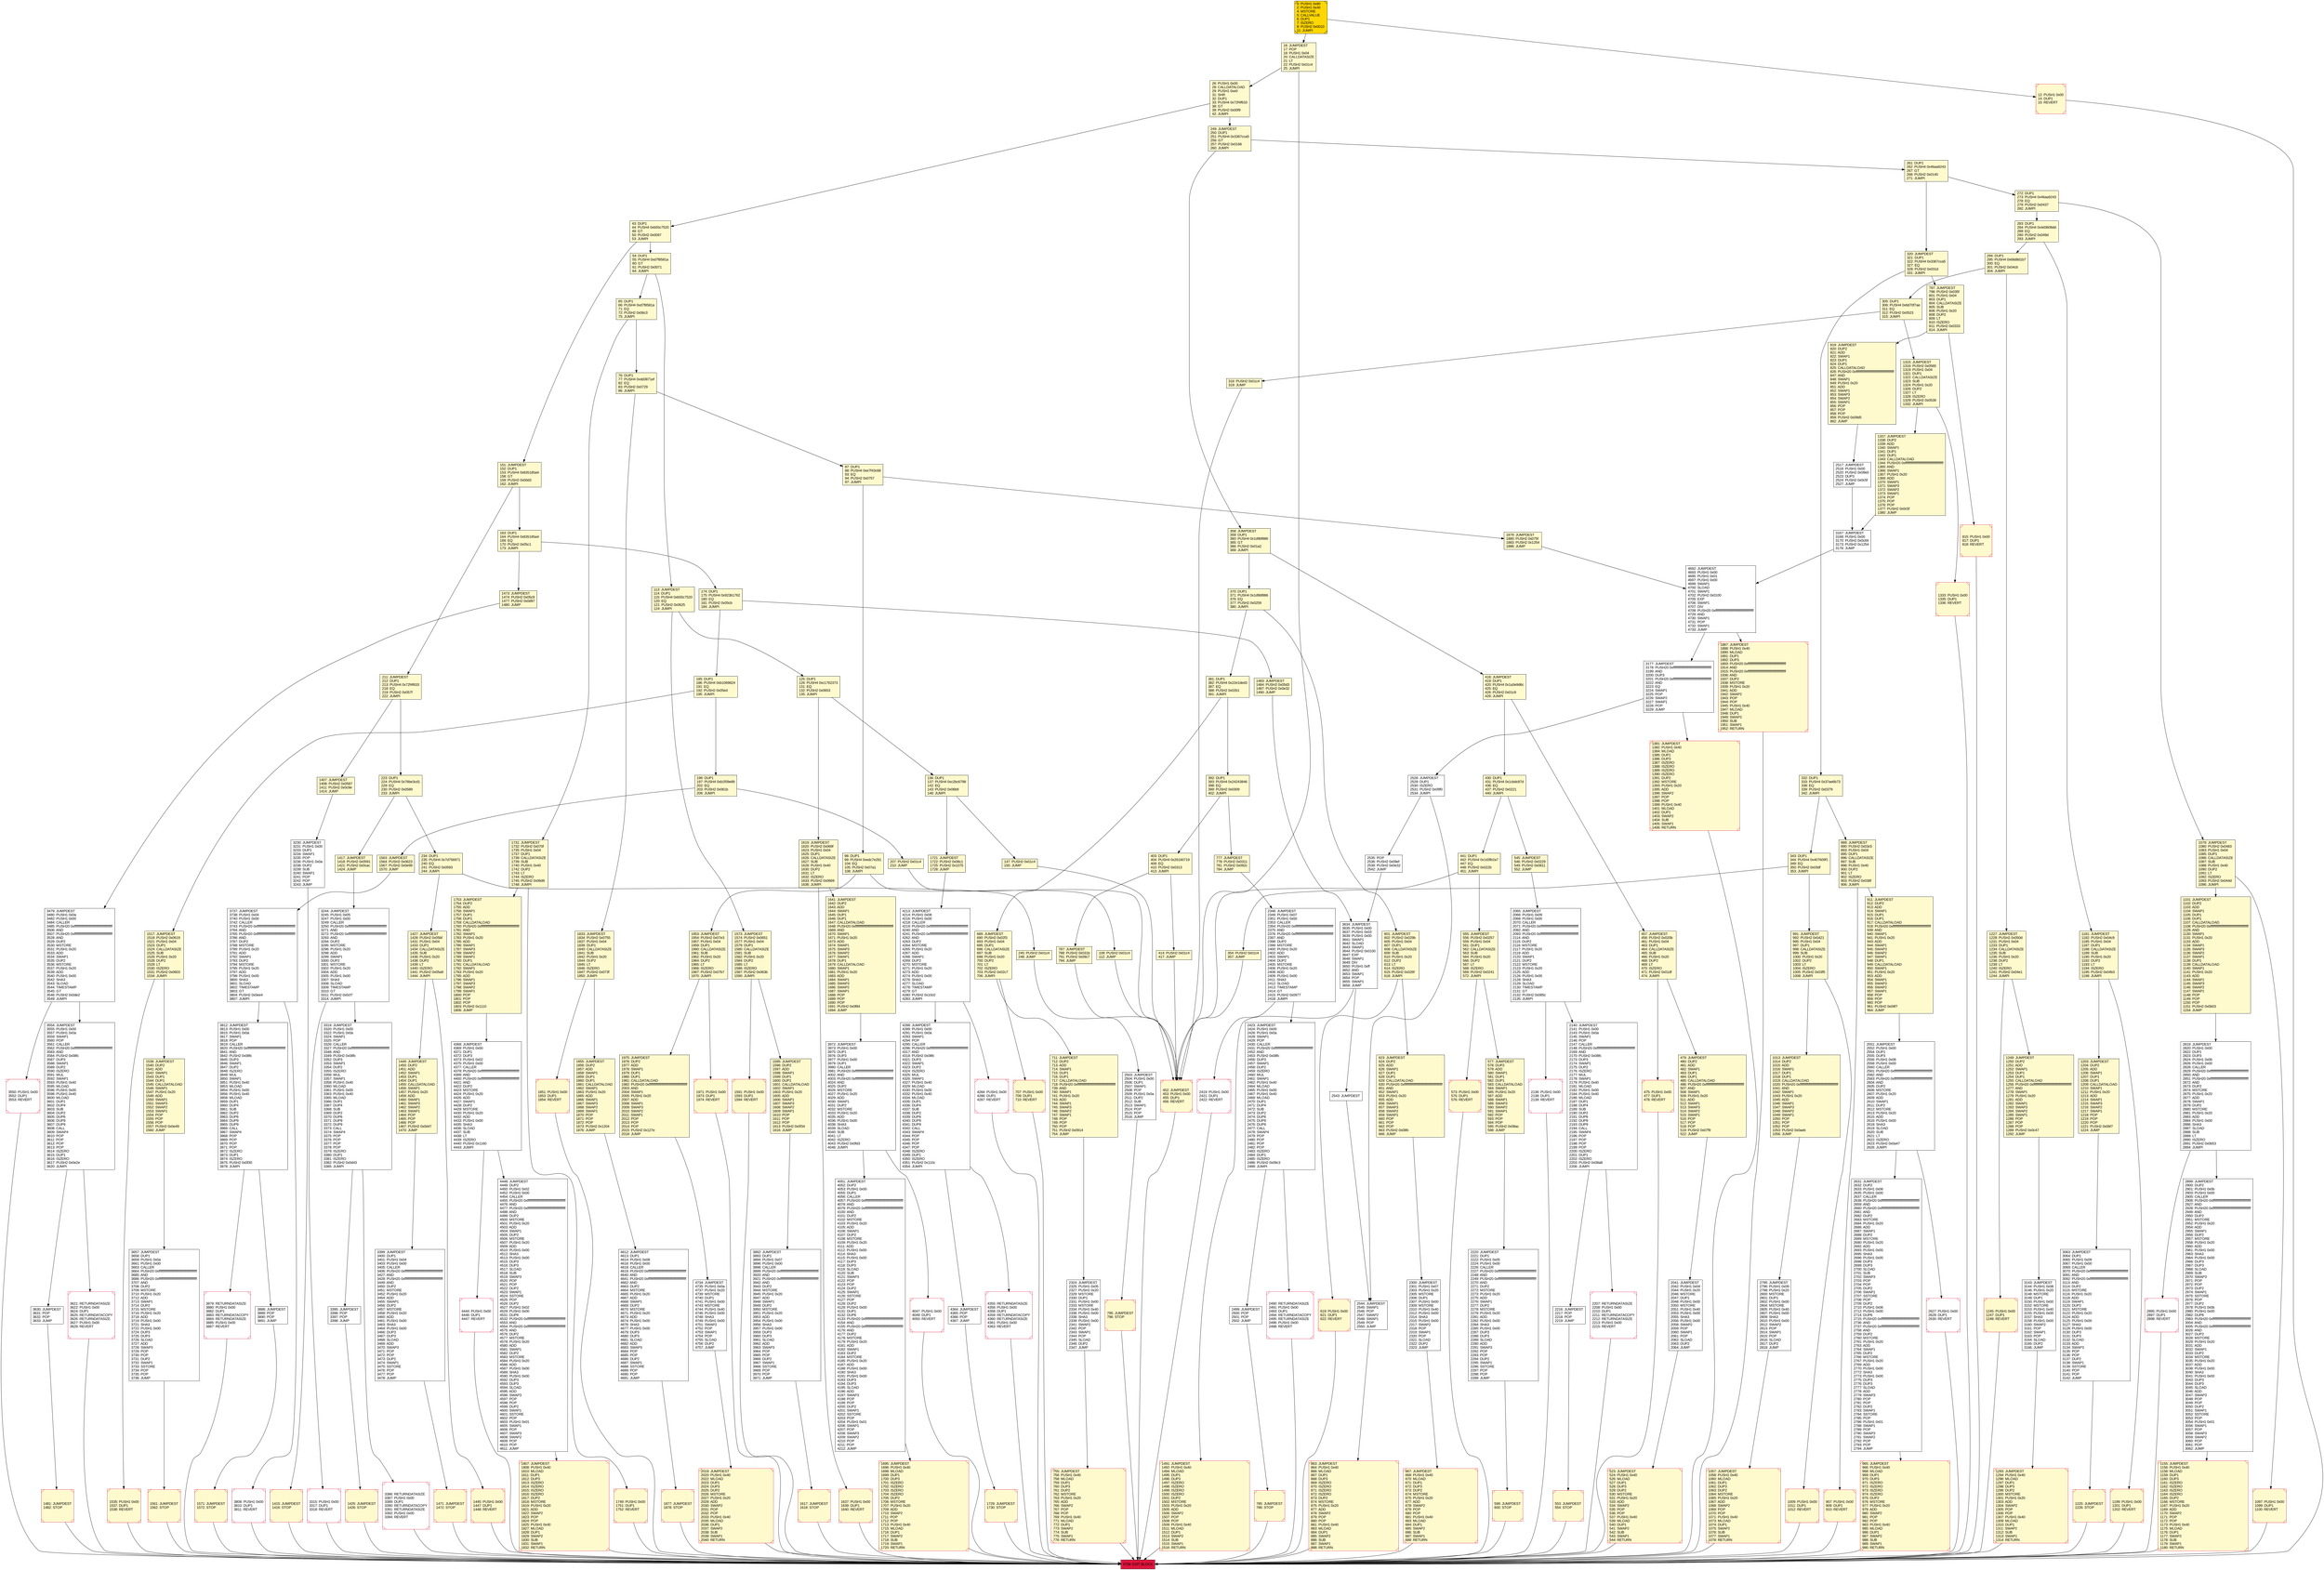 digraph G {
bgcolor=transparent rankdir=UD;
node [shape=box style=filled color=black fillcolor=white fontname=arial fontcolor=black];
1445 [label="1445: PUSH1 0x00\l1447: DUP1\l1448: REVERT\l" fillcolor=lemonchiffon shape=Msquare color=crimson ];
1425 [label="1425: JUMPDEST\l1426: STOP\l" fillcolor=lemonchiffon shape=Msquare color=crimson ];
1595 [label="1595: JUMPDEST\l1596: DUP2\l1597: ADD\l1598: SWAP1\l1599: DUP1\l1600: DUP1\l1601: CALLDATALOAD\l1602: SWAP1\l1603: PUSH1 0x20\l1605: ADD\l1606: SWAP1\l1607: SWAP3\l1608: SWAP2\l1609: SWAP1\l1610: POP\l1611: POP\l1612: POP\l1613: PUSH2 0x0f34\l1616: JUMP\l" fillcolor=lemonchiffon ];
185 [label="185: DUP1\l186: PUSH4 0xb1069824\l191: EQ\l192: PUSH2 0x05ed\l195: JUMPI\l" fillcolor=lemonchiffon ];
1887 [label="1887: JUMPDEST\l1888: PUSH1 0x40\l1890: MLOAD\l1891: DUP1\l1892: DUP3\l1893: PUSH20 0xffffffffffffffffffffffffffffffffffffffff\l1914: AND\l1915: PUSH20 0xffffffffffffffffffffffffffffffffffffffff\l1936: AND\l1937: DUP2\l1938: MSTORE\l1939: PUSH1 0x20\l1941: ADD\l1942: SWAP2\l1943: POP\l1944: POP\l1945: PUSH1 0x40\l1947: MLOAD\l1948: DUP1\l1949: SWAP2\l1950: SUB\l1951: SWAP1\l1952: RETURN\l" fillcolor=lemonchiffon shape=Msquare color=crimson ];
358 [label="358: JUMPDEST\l359: DUP1\l360: PUSH4 0x1d9bf886\l365: GT\l366: PUSH2 0x01a2\l369: JUMPI\l" fillcolor=lemonchiffon ];
98 [label="98: DUP1\l99: PUSH4 0xedc7e281\l104: EQ\l105: PUSH2 0x07a1\l108: JUMPI\l" fillcolor=lemonchiffon ];
1971 [label="1971: PUSH1 0x00\l1973: DUP1\l1974: REVERT\l" fillcolor=lemonchiffon shape=Msquare color=crimson ];
1415 [label="1415: JUMPDEST\l1416: STOP\l" fillcolor=lemonchiffon shape=Msquare color=crimson ];
3657 [label="3657: JUMPDEST\l3658: DUP1\l3659: PUSH1 0x0a\l3661: PUSH1 0x00\l3663: CALLER\l3664: PUSH20 0xffffffffffffffffffffffffffffffffffffffff\l3685: AND\l3686: PUSH20 0xffffffffffffffffffffffffffffffffffffffff\l3707: AND\l3708: DUP2\l3709: MSTORE\l3710: PUSH1 0x20\l3712: ADD\l3713: SWAP1\l3714: DUP2\l3715: MSTORE\l3716: PUSH1 0x20\l3718: ADD\l3719: PUSH1 0x00\l3721: SHA3\l3722: PUSH1 0x00\l3724: DUP3\l3725: DUP3\l3726: SLOAD\l3727: ADD\l3728: SWAP3\l3729: POP\l3730: POP\l3731: DUP2\l3732: SWAP1\l3733: SSTORE\l3734: POP\l3735: POP\l3736: JUMP\l" ];
26 [label="26: PUSH1 0x00\l28: CALLDATALOAD\l29: PUSH1 0xe0\l31: SHR\l32: DUP1\l33: PUSH4 0x72f4f633\l38: GT\l39: PUSH2 0x00f9\l42: JUMPI\l" fillcolor=lemonchiffon ];
991 [label="991: JUMPDEST\l992: PUSH2 0x0421\l995: PUSH1 0x04\l997: DUP1\l998: CALLDATASIZE\l999: SUB\l1000: PUSH1 0x20\l1002: DUP2\l1003: LT\l1004: ISZERO\l1005: PUSH2 0x03f5\l1008: JUMPI\l" fillcolor=lemonchiffon ];
207 [label="207: PUSH2 0x01c4\l210: JUMP\l" fillcolor=lemonchiffon ];
370 [label="370: DUP1\l371: PUSH4 0x1d9bf886\l376: EQ\l377: PUSH2 0x0259\l380: JUMPI\l" fillcolor=lemonchiffon ];
1953 [label="1953: JUMPDEST\l1954: PUSH2 0x07e3\l1957: PUSH1 0x04\l1959: DUP1\l1960: CALLDATASIZE\l1961: SUB\l1962: PUSH1 0x20\l1964: DUP2\l1965: LT\l1966: ISZERO\l1967: PUSH2 0x07b7\l1970: JUMPI\l" fillcolor=lemonchiffon ];
689 [label="689: JUMPDEST\l690: PUSH2 0x02f3\l693: PUSH1 0x04\l695: DUP1\l696: CALLDATASIZE\l697: SUB\l698: PUSH1 0x20\l700: DUP2\l701: LT\l702: ISZERO\l703: PUSH2 0x02c7\l706: JUMPI\l" fillcolor=lemonchiffon ];
245 [label="245: PUSH2 0x01c4\l248: JUMP\l" fillcolor=lemonchiffon ];
797 [label="797: JUMPDEST\l798: PUSH2 0x035f\l801: PUSH1 0x04\l803: DUP1\l804: CALLDATASIZE\l805: SUB\l806: PUSH1 0x20\l808: DUP2\l809: LT\l810: ISZERO\l811: PUSH2 0x0333\l814: JUMPI\l" fillcolor=lemonchiffon ];
457 [label="457: JUMPDEST\l458: PUSH2 0x020b\l461: PUSH1 0x04\l463: DUP1\l464: CALLDATASIZE\l465: SUB\l466: PUSH1 0x20\l468: DUP2\l469: LT\l470: ISZERO\l471: PUSH2 0x01df\l474: JUMPI\l" fillcolor=lemonchiffon ];
343 [label="343: DUP1\l344: PUSH4 0x407609f1\l349: EQ\l350: PUSH2 0x03df\l353: JUMPI\l" fillcolor=lemonchiffon ];
2795 [label="2795: JUMPDEST\l2796: PUSH1 0x09\l2798: PUSH1 0x20\l2800: MSTORE\l2801: DUP1\l2802: PUSH1 0x00\l2804: MSTORE\l2805: PUSH1 0x40\l2807: PUSH1 0x00\l2809: SHA3\l2810: PUSH1 0x00\l2812: SWAP2\l2813: POP\l2814: SWAP1\l2815: POP\l2816: SLOAD\l2817: DUP2\l2818: JUMP\l" ];
907 [label="907: PUSH1 0x00\l909: DUP1\l910: REVERT\l" fillcolor=lemonchiffon shape=Msquare color=crimson ];
1471 [label="1471: JUMPDEST\l1472: STOP\l" fillcolor=lemonchiffon shape=Msquare color=crimson ];
1483 [label="1483: JUMPDEST\l1484: PUSH2 0x05d3\l1487: PUSH2 0x0e32\l1490: JUMP\l" fillcolor=lemonchiffon ];
2300 [label="2300: JUMPDEST\l2301: PUSH1 0x07\l2303: PUSH1 0x20\l2305: MSTORE\l2306: DUP1\l2307: PUSH1 0x00\l2309: MSTORE\l2310: PUSH1 0x40\l2312: PUSH1 0x00\l2314: SHA3\l2315: PUSH1 0x00\l2317: SWAP2\l2318: POP\l2319: SWAP1\l2320: POP\l2321: SLOAD\l2322: DUP2\l2323: JUMP\l" ];
1807 [label="1807: JUMPDEST\l1808: PUSH1 0x40\l1810: MLOAD\l1811: DUP1\l1812: DUP3\l1813: ISZERO\l1814: ISZERO\l1815: ISZERO\l1816: ISZERO\l1817: DUP2\l1818: MSTORE\l1819: PUSH1 0x20\l1821: ADD\l1822: SWAP2\l1823: POP\l1824: POP\l1825: PUSH1 0x40\l1827: MLOAD\l1828: DUP1\l1829: SWAP2\l1830: SUB\l1831: SWAP1\l1832: RETURN\l" fillcolor=lemonchiffon shape=Msquare color=crimson ];
2140 [label="2140: JUMPDEST\l2141: PUSH1 0x00\l2143: PUSH1 0x0a\l2145: SWAP1\l2146: POP\l2147: CALLER\l2148: PUSH20 0xffffffffffffffffffffffffffffffffffffffff\l2169: AND\l2170: PUSH2 0x08fc\l2173: DUP3\l2174: SWAP1\l2175: DUP2\l2176: ISZERO\l2177: MUL\l2178: SWAP1\l2179: PUSH1 0x40\l2181: MLOAD\l2182: PUSH1 0x00\l2184: PUSH1 0x40\l2186: MLOAD\l2187: DUP1\l2188: DUP4\l2189: SUB\l2190: DUP2\l2191: DUP6\l2192: DUP9\l2193: DUP9\l2194: CALL\l2195: SWAP4\l2196: POP\l2197: POP\l2198: POP\l2199: POP\l2200: ISZERO\l2201: DUP1\l2202: ISZERO\l2203: PUSH2 0x08a8\l2206: JUMPI\l" ];
283 [label="283: DUP1\l284: PUSH4 0x4d3608dd\l289: EQ\l290: PUSH2 0x049d\l293: JUMPI\l" fillcolor=lemonchiffon ];
3621 [label="3621: RETURNDATASIZE\l3622: PUSH1 0x00\l3624: DUP1\l3625: RETURNDATACOPY\l3626: RETURNDATASIZE\l3627: PUSH1 0x00\l3629: REVERT\l" shape=Msquare color=crimson ];
261 [label="261: DUP1\l262: PUSH4 0x46aa9243\l267: GT\l268: PUSH2 0x0140\l271: JUMPI\l" fillcolor=lemonchiffon ];
4213 [label="4213: JUMPDEST\l4214: PUSH1 0x08\l4216: PUSH1 0x00\l4218: CALLER\l4219: PUSH20 0xffffffffffffffffffffffffffffffffffffffff\l4240: AND\l4241: PUSH20 0xffffffffffffffffffffffffffffffffffffffff\l4262: AND\l4263: DUP2\l4264: MSTORE\l4265: PUSH1 0x20\l4267: ADD\l4268: SWAP1\l4269: DUP2\l4270: MSTORE\l4271: PUSH1 0x20\l4273: ADD\l4274: PUSH1 0x00\l4276: SHA3\l4277: SLOAD\l4278: TIMESTAMP\l4279: GT\l4280: PUSH2 0x10c0\l4283: JUMPI\l" ];
147 [label="147: PUSH2 0x01c4\l150: JUMP\l" fillcolor=lemonchiffon ];
2551 [label="2551: JUMPDEST\l2552: PUSH1 0x00\l2554: DUP1\l2555: DUP3\l2556: PUSH1 0x06\l2558: PUSH1 0x00\l2560: CALLER\l2561: PUSH20 0xffffffffffffffffffffffffffffffffffffffff\l2582: AND\l2583: PUSH20 0xffffffffffffffffffffffffffffffffffffffff\l2604: AND\l2605: DUP2\l2606: MSTORE\l2607: PUSH1 0x20\l2609: ADD\l2610: SWAP1\l2611: DUP2\l2612: MSTORE\l2613: PUSH1 0x20\l2615: ADD\l2616: PUSH1 0x00\l2618: SHA3\l2619: SLOAD\l2620: SUB\l2621: LT\l2622: ISZERO\l2623: PUSH2 0x0a47\l2626: JUMPI\l" ];
1009 [label="1009: PUSH1 0x00\l1011: DUP1\l1012: REVERT\l" fillcolor=lemonchiffon shape=Msquare color=crimson ];
2019 [label="2019: JUMPDEST\l2020: PUSH1 0x40\l2022: MLOAD\l2023: DUP1\l2024: DUP3\l2025: DUP2\l2026: MSTORE\l2027: PUSH1 0x20\l2029: ADD\l2030: SWAP2\l2031: POP\l2032: POP\l2033: PUSH1 0x40\l2035: MLOAD\l2036: DUP1\l2037: SWAP2\l2038: SUB\l2039: SWAP1\l2040: RETURN\l" fillcolor=lemonchiffon shape=Msquare color=crimson ];
1539 [label="1539: JUMPDEST\l1540: DUP2\l1541: ADD\l1542: SWAP1\l1543: DUP1\l1544: DUP1\l1545: CALLDATALOAD\l1546: SWAP1\l1547: PUSH1 0x20\l1549: ADD\l1550: SWAP1\l1551: SWAP3\l1552: SWAP2\l1553: SWAP1\l1554: POP\l1555: POP\l1556: POP\l1557: PUSH2 0x0e49\l1560: JUMP\l" fillcolor=lemonchiffon ];
305 [label="305: DUP1\l306: PUSH4 0x6d70f7ae\l311: EQ\l312: PUSH2 0x0523\l315: JUMPI\l" fillcolor=lemonchiffon ];
1381 [label="1381: JUMPDEST\l1382: PUSH1 0x40\l1384: MLOAD\l1385: DUP1\l1386: DUP3\l1387: ISZERO\l1388: ISZERO\l1389: ISZERO\l1390: ISZERO\l1391: DUP2\l1392: MSTORE\l1393: PUSH1 0x20\l1395: ADD\l1396: SWAP2\l1397: POP\l1398: POP\l1399: PUSH1 0x40\l1401: MLOAD\l1402: DUP1\l1403: SWAP2\l1404: SUB\l1405: SWAP1\l1406: RETURN\l" fillcolor=lemonchiffon shape=Msquare color=crimson ];
2065 [label="2065: JUMPDEST\l2066: PUSH1 0x09\l2068: PUSH1 0x00\l2070: CALLER\l2071: PUSH20 0xffffffffffffffffffffffffffffffffffffffff\l2092: AND\l2093: PUSH20 0xffffffffffffffffffffffffffffffffffffffff\l2114: AND\l2115: DUP2\l2116: MSTORE\l2117: PUSH1 0x20\l2119: ADD\l2120: SWAP1\l2121: DUP2\l2122: MSTORE\l2123: PUSH1 0x20\l2125: ADD\l2126: PUSH1 0x00\l2128: SHA3\l2129: SLOAD\l2130: TIMESTAMP\l2131: GT\l2132: PUSH2 0x085c\l2135: JUMPI\l" ];
2544 [label="2544: JUMPDEST\l2545: SWAP1\l2546: POP\l2547: SWAP2\l2548: SWAP1\l2549: POP\l2550: JUMP\l" ];
320 [label="320: JUMPDEST\l321: DUP1\l322: PUSH4 0x3367cca5\l327: EQ\l328: PUSH2 0x031d\l331: JUMPI\l" fillcolor=lemonchiffon ];
1481 [label="1481: JUMPDEST\l1482: STOP\l" fillcolor=lemonchiffon shape=Msquare color=crimson ];
787 [label="787: JUMPDEST\l788: PUSH2 0x031b\l791: PUSH2 0x09c7\l794: JUMP\l" fillcolor=lemonchiffon ];
1535 [label="1535: PUSH1 0x00\l1537: DUP1\l1538: REVERT\l" fillcolor=lemonchiffon shape=Msquare color=crimson ];
863 [label="863: JUMPDEST\l864: PUSH1 0x40\l866: MLOAD\l867: DUP1\l868: DUP3\l869: ISZERO\l870: ISZERO\l871: ISZERO\l872: ISZERO\l873: DUP2\l874: MSTORE\l875: PUSH1 0x20\l877: ADD\l878: SWAP2\l879: POP\l880: POP\l881: PUSH1 0x40\l883: MLOAD\l884: DUP1\l885: SWAP2\l886: SUB\l887: SWAP1\l888: RETURN\l" fillcolor=lemonchiffon shape=Msquare color=crimson ];
16 [label="16: JUMPDEST\l17: POP\l18: PUSH1 0x04\l20: CALLDATASIZE\l21: LT\l22: PUSH2 0x01c4\l25: JUMPI\l" fillcolor=lemonchiffon ];
3630 [label="3630: JUMPDEST\l3631: POP\l3632: POP\l3633: JUMP\l" ];
1101 [label="1101: JUMPDEST\l1102: DUP2\l1103: ADD\l1104: SWAP1\l1105: DUP1\l1106: DUP1\l1107: CALLDATALOAD\l1108: PUSH20 0xffffffffffffffffffffffffffffffffffffffff\l1129: AND\l1130: SWAP1\l1131: PUSH1 0x20\l1133: ADD\l1134: SWAP1\l1135: SWAP3\l1136: SWAP2\l1137: SWAP1\l1138: DUP1\l1139: CALLDATALOAD\l1140: SWAP1\l1141: PUSH1 0x20\l1143: ADD\l1144: SWAP1\l1145: SWAP3\l1146: SWAP2\l1147: SWAP1\l1148: POP\l1149: POP\l1150: POP\l1151: PUSH2 0x0b03\l1154: JUMP\l" fillcolor=lemonchiffon ];
3063 [label="3063: JUMPDEST\l3064: DUP1\l3065: PUSH1 0x09\l3067: PUSH1 0x00\l3069: CALLER\l3070: PUSH20 0xffffffffffffffffffffffffffffffffffffffff\l3091: AND\l3092: PUSH20 0xffffffffffffffffffffffffffffffffffffffff\l3113: AND\l3114: DUP2\l3115: MSTORE\l3116: PUSH1 0x20\l3118: ADD\l3119: SWAP1\l3120: DUP2\l3121: MSTORE\l3122: PUSH1 0x20\l3124: ADD\l3125: PUSH1 0x00\l3127: SHA3\l3128: PUSH1 0x00\l3130: DUP3\l3131: DUP3\l3132: SLOAD\l3133: ADD\l3134: SWAP3\l3135: POP\l3136: POP\l3137: DUP2\l3138: SWAP1\l3139: SSTORE\l3140: POP\l3141: POP\l3142: JUMP\l" ];
163 [label="163: DUP1\l164: PUSH4 0x835185a4\l169: EQ\l170: PUSH2 0x05c1\l173: JUMPI\l" fillcolor=lemonchiffon ];
4047 [label="4047: PUSH1 0x00\l4049: DUP1\l4050: REVERT\l" shape=Msquare color=crimson ];
1731 [label="1731: JUMPDEST\l1732: PUSH2 0x070f\l1735: PUSH1 0x04\l1737: DUP1\l1738: CALLDATASIZE\l1739: SUB\l1740: PUSH1 0x40\l1742: DUP2\l1743: LT\l1744: ISZERO\l1745: PUSH2 0x06d9\l1748: JUMPI\l" fillcolor=lemonchiffon ];
3244 [label="3244: JUMPDEST\l3245: PUSH1 0x05\l3247: PUSH1 0x00\l3249: CALLER\l3250: PUSH20 0xffffffffffffffffffffffffffffffffffffffff\l3271: AND\l3272: PUSH20 0xffffffffffffffffffffffffffffffffffffffff\l3293: AND\l3294: DUP2\l3295: MSTORE\l3296: PUSH1 0x20\l3298: ADD\l3299: SWAP1\l3300: DUP2\l3301: MSTORE\l3302: PUSH1 0x20\l3304: ADD\l3305: PUSH1 0x00\l3307: SHA3\l3308: SLOAD\l3309: TIMESTAMP\l3310: GT\l3311: PUSH2 0x0cf7\l3314: JUMPI\l" ];
294 [label="294: DUP1\l295: PUSH4 0x68d8d1b7\l300: EQ\l301: PUSH2 0x04cb\l304: JUMPI\l" fillcolor=lemonchiffon ];
475 [label="475: PUSH1 0x00\l477: DUP1\l478: REVERT\l" fillcolor=lemonchiffon shape=Msquare color=crimson ];
1833 [label="1833: JUMPDEST\l1834: PUSH2 0x0755\l1837: PUSH1 0x04\l1839: DUP1\l1840: CALLDATASIZE\l1841: SUB\l1842: PUSH1 0x20\l1844: DUP2\l1845: LT\l1846: ISZERO\l1847: PUSH2 0x073f\l1850: JUMPI\l" fillcolor=lemonchiffon ];
2423 [label="2423: JUMPDEST\l2424: PUSH1 0x00\l2426: PUSH1 0x0a\l2428: SWAP1\l2429: POP\l2430: CALLER\l2431: PUSH20 0xffffffffffffffffffffffffffffffffffffffff\l2452: AND\l2453: PUSH2 0x08fc\l2456: DUP3\l2457: SWAP1\l2458: DUP2\l2459: ISZERO\l2460: MUL\l2461: SWAP1\l2462: PUSH1 0x40\l2464: MLOAD\l2465: PUSH1 0x00\l2467: PUSH1 0x40\l2469: MLOAD\l2470: DUP1\l2471: DUP4\l2472: SUB\l2473: DUP2\l2474: DUP6\l2475: DUP9\l2476: DUP9\l2477: CALL\l2478: SWAP4\l2479: POP\l2480: POP\l2481: POP\l2482: POP\l2483: ISZERO\l2484: DUP1\l2485: ISZERO\l2486: PUSH2 0x09c3\l2489: JUMPI\l" ];
3550 [label="3550: PUSH1 0x00\l3552: DUP1\l3553: REVERT\l" shape=Msquare color=crimson ];
3319 [label="3319: JUMPDEST\l3320: PUSH1 0x00\l3322: PUSH1 0x0a\l3324: SWAP1\l3325: POP\l3326: CALLER\l3327: PUSH20 0xffffffffffffffffffffffffffffffffffffffff\l3348: AND\l3349: PUSH2 0x08fc\l3352: DUP3\l3353: SWAP1\l3354: DUP2\l3355: ISZERO\l3356: MUL\l3357: SWAP1\l3358: PUSH1 0x40\l3360: MLOAD\l3361: PUSH1 0x00\l3363: PUSH1 0x40\l3365: MLOAD\l3366: DUP1\l3367: DUP4\l3368: SUB\l3369: DUP2\l3370: DUP6\l3371: DUP9\l3372: DUP9\l3373: CALL\l3374: SWAP4\l3375: POP\l3376: POP\l3377: POP\l3378: POP\l3379: ISZERO\l3380: DUP1\l3381: ISZERO\l3382: PUSH2 0x0d43\l3385: JUMPI\l" ];
2207 [label="2207: RETURNDATASIZE\l2208: PUSH1 0x00\l2210: DUP1\l2211: RETURNDATACOPY\l2212: RETURNDATASIZE\l2213: PUSH1 0x00\l2215: REVERT\l" shape=Msquare color=crimson ];
785 [label="785: JUMPDEST\l786: STOP\l" fillcolor=lemonchiffon shape=Msquare color=crimson ];
479 [label="479: JUMPDEST\l480: DUP2\l481: ADD\l482: SWAP1\l483: DUP1\l484: DUP1\l485: CALLDATALOAD\l486: PUSH20 0xffffffffffffffffffffffffffffffffffffffff\l507: AND\l508: SWAP1\l509: PUSH1 0x20\l511: ADD\l512: SWAP1\l513: SWAP3\l514: SWAP2\l515: SWAP1\l516: POP\l517: POP\l518: POP\l519: PUSH2 0x07f9\l522: JUMP\l" fillcolor=lemonchiffon ];
3143 [label="3143: JUMPDEST\l3144: PUSH1 0x08\l3146: PUSH1 0x20\l3148: MSTORE\l3149: DUP1\l3150: PUSH1 0x00\l3152: MSTORE\l3153: PUSH1 0x40\l3155: PUSH1 0x00\l3157: SHA3\l3158: PUSH1 0x00\l3160: SWAP2\l3161: POP\l3162: SWAP1\l3163: POP\l3164: SLOAD\l3165: DUP2\l3166: JUMP\l" ];
815 [label="815: PUSH1 0x00\l817: DUP1\l818: REVERT\l" fillcolor=lemonchiffon shape=Msquare color=crimson ];
136 [label="136: DUP1\l137: PUSH4 0xc2bc6798\l142: EQ\l143: PUSH2 0x06b9\l146: JUMPI\l" fillcolor=lemonchiffon ];
795 [label="795: JUMPDEST\l796: STOP\l" fillcolor=lemonchiffon shape=Msquare color=crimson ];
1333 [label="1333: PUSH1 0x00\l1335: DUP1\l1336: REVERT\l" fillcolor=lemonchiffon shape=Msquare color=crimson ];
4758 [label="4758: EXIT BLOCK\l" fillcolor=crimson ];
889 [label="889: JUMPDEST\l890: PUSH2 0x03c5\l893: PUSH1 0x04\l895: DUP1\l896: CALLDATASIZE\l897: SUB\l898: PUSH1 0x40\l900: DUP2\l901: LT\l902: ISZERO\l903: PUSH2 0x038f\l906: JUMPI\l" fillcolor=lemonchiffon ];
1851 [label="1851: PUSH1 0x00\l1853: DUP1\l1854: REVERT\l" fillcolor=lemonchiffon shape=Msquare color=crimson ];
2348 [label="2348: JUMPDEST\l2349: PUSH1 0x07\l2351: PUSH1 0x00\l2353: CALLER\l2354: PUSH20 0xffffffffffffffffffffffffffffffffffffffff\l2375: AND\l2376: PUSH20 0xffffffffffffffffffffffffffffffffffffffff\l2397: AND\l2398: DUP2\l2399: MSTORE\l2400: PUSH1 0x20\l2402: ADD\l2403: SWAP1\l2404: DUP2\l2405: MSTORE\l2406: PUSH1 0x20\l2408: ADD\l2409: PUSH1 0x00\l2411: SHA3\l2412: SLOAD\l2413: TIMESTAMP\l2414: GT\l2415: PUSH2 0x0977\l2418: JUMPI\l" ];
1473 [label="1473: JUMPDEST\l1474: PUSH2 0x05c9\l1477: PUSH2 0x0d97\l1480: JUMP\l" fillcolor=lemonchiffon ];
3972 [label="3972: JUMPDEST\l3973: PUSH1 0x00\l3975: DUP1\l3976: DUP3\l3977: PUSH1 0x00\l3979: DUP1\l3980: CALLER\l3981: PUSH20 0xffffffffffffffffffffffffffffffffffffffff\l4002: AND\l4003: PUSH20 0xffffffffffffffffffffffffffffffffffffffff\l4024: AND\l4025: DUP2\l4026: MSTORE\l4027: PUSH1 0x20\l4029: ADD\l4030: SWAP1\l4031: DUP2\l4032: MSTORE\l4033: PUSH1 0x20\l4035: ADD\l4036: PUSH1 0x00\l4038: SHA3\l4039: SLOAD\l4040: SUB\l4041: LT\l4042: ISZERO\l4043: PUSH2 0x0fd3\l4046: JUMPI\l" ];
1721 [label="1721: JUMPDEST\l1722: PUSH2 0x06c1\l1725: PUSH2 0x1075\l1728: JUMP\l" fillcolor=lemonchiffon ];
223 [label="223: DUP1\l224: PUSH4 0x76be3cd1\l229: EQ\l230: PUSH2 0x0589\l233: JUMPI\l" fillcolor=lemonchiffon ];
3230 [label="3230: JUMPDEST\l3231: PUSH1 0x00\l3233: DUP1\l3234: SWAP1\l3235: POP\l3236: PUSH1 0x0a\l3238: DUP2\l3239: SUB\l3240: SWAP1\l3241: POP\l3242: POP\l3243: JUMP\l" ];
4612 [label="4612: JUMPDEST\l4613: DUP1\l4614: PUSH1 0x08\l4616: PUSH1 0x00\l4618: CALLER\l4619: PUSH20 0xffffffffffffffffffffffffffffffffffffffff\l4640: AND\l4641: PUSH20 0xffffffffffffffffffffffffffffffffffffffff\l4662: AND\l4663: DUP2\l4664: MSTORE\l4665: PUSH1 0x20\l4667: ADD\l4668: SWAP1\l4669: DUP2\l4670: MSTORE\l4671: PUSH1 0x20\l4673: ADD\l4674: PUSH1 0x00\l4676: SHA3\l4677: PUSH1 0x00\l4679: DUP3\l4680: DUP3\l4681: SLOAD\l4682: ADD\l4683: SWAP3\l4684: POP\l4685: POP\l4686: DUP2\l4687: SWAP1\l4688: SSTORE\l4689: POP\l4690: POP\l4691: JUMP\l" ];
1855 [label="1855: JUMPDEST\l1856: DUP2\l1857: ADD\l1858: SWAP1\l1859: DUP1\l1860: DUP1\l1861: CALLDATALOAD\l1862: SWAP1\l1863: PUSH1 0x20\l1865: ADD\l1866: SWAP1\l1867: SWAP3\l1868: SWAP2\l1869: SWAP1\l1870: POP\l1871: POP\l1872: POP\l1873: PUSH2 0x1204\l1876: JUMP\l" fillcolor=lemonchiffon ];
109 [label="109: PUSH2 0x01c4\l112: JUMP\l" fillcolor=lemonchiffon ];
601 [label="601: JUMPDEST\l602: PUSH2 0x029b\l605: PUSH1 0x04\l607: DUP1\l608: CALLDATASIZE\l609: SUB\l610: PUSH1 0x20\l612: DUP2\l613: LT\l614: ISZERO\l615: PUSH2 0x026f\l618: JUMPI\l" fillcolor=lemonchiffon ];
3177 [label="3177: JUMPDEST\l3178: PUSH20 0xffffffffffffffffffffffffffffffffffffffff\l3199: AND\l3200: DUP3\l3201: PUSH20 0xffffffffffffffffffffffffffffffffffffffff\l3222: AND\l3223: EQ\l3224: SWAP1\l3225: POP\l3226: SWAP2\l3227: SWAP1\l3228: POP\l3229: JUMP\l" ];
1293 [label="1293: JUMPDEST\l1294: PUSH1 0x40\l1296: MLOAD\l1297: DUP1\l1298: DUP3\l1299: DUP2\l1300: MSTORE\l1301: PUSH1 0x20\l1303: ADD\l1304: SWAP2\l1305: POP\l1306: POP\l1307: PUSH1 0x40\l1309: MLOAD\l1310: DUP1\l1311: SWAP2\l1312: SUB\l1313: SWAP1\l1314: RETURN\l" fillcolor=lemonchiffon shape=Msquare color=crimson ];
623 [label="623: JUMPDEST\l624: DUP2\l625: ADD\l626: SWAP1\l627: DUP1\l628: DUP1\l629: CALLDATALOAD\l630: PUSH20 0xffffffffffffffffffffffffffffffffffffffff\l651: AND\l652: SWAP1\l653: PUSH1 0x20\l655: ADD\l656: SWAP1\l657: SWAP3\l658: SWAP2\l659: SWAP1\l660: POP\l661: POP\l662: POP\l663: PUSH2 0x08fc\l666: JUMP\l" fillcolor=lemonchiffon ];
4368 [label="4368: JUMPDEST\l4369: PUSH1 0x00\l4371: DUP1\l4372: DUP3\l4373: PUSH1 0x02\l4375: PUSH1 0x00\l4377: CALLER\l4378: PUSH20 0xffffffffffffffffffffffffffffffffffffffff\l4399: AND\l4400: PUSH20 0xffffffffffffffffffffffffffffffffffffffff\l4421: AND\l4422: DUP2\l4423: MSTORE\l4424: PUSH1 0x20\l4426: ADD\l4427: SWAP1\l4428: DUP2\l4429: MSTORE\l4430: PUSH1 0x20\l4432: ADD\l4433: PUSH1 0x00\l4435: SHA3\l4436: SLOAD\l4437: SUB\l4438: LT\l4439: ISZERO\l4440: PUSH2 0x1160\l4443: JUMPI\l" ];
2631 [label="2631: JUMPDEST\l2632: DUP2\l2633: PUSH1 0x06\l2635: PUSH1 0x00\l2637: CALLER\l2638: PUSH20 0xffffffffffffffffffffffffffffffffffffffff\l2659: AND\l2660: PUSH20 0xffffffffffffffffffffffffffffffffffffffff\l2681: AND\l2682: DUP2\l2683: MSTORE\l2684: PUSH1 0x20\l2686: ADD\l2687: SWAP1\l2688: DUP2\l2689: MSTORE\l2690: PUSH1 0x20\l2692: ADD\l2693: PUSH1 0x00\l2695: SHA3\l2696: PUSH1 0x00\l2698: DUP3\l2699: DUP3\l2700: SLOAD\l2701: SUB\l2702: SWAP3\l2703: POP\l2704: POP\l2705: DUP2\l2706: SWAP1\l2707: SSTORE\l2708: POP\l2709: DUP2\l2710: PUSH1 0x06\l2712: PUSH1 0x00\l2714: DUP6\l2715: PUSH20 0xffffffffffffffffffffffffffffffffffffffff\l2736: AND\l2737: PUSH20 0xffffffffffffffffffffffffffffffffffffffff\l2758: AND\l2759: DUP2\l2760: MSTORE\l2761: PUSH1 0x20\l2763: ADD\l2764: SWAP1\l2765: DUP2\l2766: MSTORE\l2767: PUSH1 0x20\l2769: ADD\l2770: PUSH1 0x00\l2772: SHA3\l2773: PUSH1 0x00\l2775: DUP3\l2776: DUP3\l2777: SLOAD\l2778: ADD\l2779: SWAP3\l2780: POP\l2781: POP\l2782: DUP2\l2783: SWAP1\l2784: SSTORE\l2785: POP\l2786: PUSH1 0x01\l2788: SWAP1\l2789: POP\l2790: SWAP3\l2791: SWAP2\l2792: POP\l2793: POP\l2794: JUMP\l" ];
1877 [label="1877: JUMPDEST\l1878: STOP\l" fillcolor=lemonchiffon shape=Msquare color=crimson ];
332 [label="332: DUP1\l333: PUSH4 0x37ae6b73\l338: EQ\l339: PUSH2 0x0379\l342: JUMPI\l" fillcolor=lemonchiffon ];
2419 [label="2419: PUSH1 0x00\l2421: DUP1\l2422: REVERT\l" shape=Msquare color=crimson ];
1619 [label="1619: JUMPDEST\l1620: PUSH2 0x069f\l1623: PUSH1 0x04\l1625: DUP1\l1626: CALLDATASIZE\l1627: SUB\l1628: PUSH1 0x40\l1630: DUP2\l1631: LT\l1632: ISZERO\l1633: PUSH2 0x0669\l1636: JUMPI\l" fillcolor=lemonchiffon ];
1427 [label="1427: JUMPDEST\l1428: PUSH2 0x05bf\l1431: PUSH1 0x04\l1433: DUP1\l1434: CALLDATASIZE\l1435: SUB\l1436: PUSH1 0x20\l1438: DUP2\l1439: LT\l1440: ISZERO\l1441: PUSH2 0x05a9\l1444: JUMPI\l" fillcolor=lemonchiffon ];
1407 [label="1407: JUMPDEST\l1408: PUSH2 0x0587\l1411: PUSH2 0x0c9e\l1414: JUMP\l" fillcolor=lemonchiffon ];
381 [label="381: DUP1\l382: PUSH4 0x22e1ded3\l387: EQ\l388: PUSH2 0x02b1\l391: JUMPI\l" fillcolor=lemonchiffon ];
3892 [label="3892: JUMPDEST\l3893: DUP1\l3894: PUSH1 0x07\l3896: PUSH1 0x00\l3898: CALLER\l3899: PUSH20 0xffffffffffffffffffffffffffffffffffffffff\l3920: AND\l3921: PUSH20 0xffffffffffffffffffffffffffffffffffffffff\l3942: AND\l3943: DUP2\l3944: MSTORE\l3945: PUSH1 0x20\l3947: ADD\l3948: SWAP1\l3949: DUP2\l3950: MSTORE\l3951: PUSH1 0x20\l3953: ADD\l3954: PUSH1 0x00\l3956: SHA3\l3957: PUSH1 0x00\l3959: DUP3\l3960: DUP3\l3961: SLOAD\l3962: ADD\l3963: SWAP3\l3964: POP\l3965: POP\l3966: DUP2\l3967: SWAP1\l3968: SSTORE\l3969: POP\l3970: POP\l3971: JUMP\l" ];
2216 [label="2216: JUMPDEST\l2217: POP\l2218: POP\l2219: JUMP\l" ];
234 [label="234: DUP1\l235: PUSH4 0x7d756971\l240: EQ\l241: PUSH2 0x0593\l244: JUMPI\l" fillcolor=lemonchiffon ];
1449 [label="1449: JUMPDEST\l1450: DUP2\l1451: ADD\l1452: SWAP1\l1453: DUP1\l1454: DUP1\l1455: CALLDATALOAD\l1456: SWAP1\l1457: PUSH1 0x20\l1459: ADD\l1460: SWAP1\l1461: SWAP3\l1462: SWAP2\l1463: SWAP1\l1464: POP\l1465: POP\l1466: POP\l1467: PUSH2 0x0d47\l1470: JUMP\l" fillcolor=lemonchiffon ];
54 [label="54: DUP1\l55: PUSH4 0xd7f8581a\l60: GT\l61: PUSH2 0x0071\l64: JUMPI\l" fillcolor=lemonchiffon ];
1013 [label="1013: JUMPDEST\l1014: DUP2\l1015: ADD\l1016: SWAP1\l1017: DUP1\l1018: DUP1\l1019: CALLDATALOAD\l1020: PUSH20 0xffffffffffffffffffffffffffffffffffffffff\l1041: AND\l1042: SWAP1\l1043: PUSH1 0x20\l1045: ADD\l1046: SWAP1\l1047: SWAP3\l1048: SWAP2\l1049: SWAP1\l1050: POP\l1051: POP\l1052: POP\l1053: PUSH2 0x0aeb\l1056: JUMP\l" fillcolor=lemonchiffon ];
2895 [label="2895: PUSH1 0x00\l2897: DUP1\l2898: REVERT\l" shape=Msquare color=crimson ];
1491 [label="1491: JUMPDEST\l1492: PUSH1 0x40\l1494: MLOAD\l1495: DUP1\l1496: DUP3\l1497: ISZERO\l1498: ISZERO\l1499: ISZERO\l1500: ISZERO\l1501: DUP2\l1502: MSTORE\l1503: PUSH1 0x20\l1505: ADD\l1506: SWAP2\l1507: POP\l1508: POP\l1509: PUSH1 0x40\l1511: MLOAD\l1512: DUP1\l1513: SWAP2\l1514: SUB\l1515: SWAP1\l1516: RETURN\l" fillcolor=lemonchiffon shape=Msquare color=crimson ];
392 [label="392: DUP1\l393: PUSH4 0x24243846\l398: EQ\l399: PUSH2 0x0309\l402: JUMPI\l" fillcolor=lemonchiffon ];
4051 [label="4051: JUMPDEST\l4052: DUP2\l4053: PUSH1 0x00\l4055: DUP1\l4056: CALLER\l4057: PUSH20 0xffffffffffffffffffffffffffffffffffffffff\l4078: AND\l4079: PUSH20 0xffffffffffffffffffffffffffffffffffffffff\l4100: AND\l4101: DUP2\l4102: MSTORE\l4103: PUSH1 0x20\l4105: ADD\l4106: SWAP1\l4107: DUP2\l4108: MSTORE\l4109: PUSH1 0x20\l4111: ADD\l4112: PUSH1 0x00\l4114: SHA3\l4115: PUSH1 0x00\l4117: DUP3\l4118: DUP3\l4119: SLOAD\l4120: SUB\l4121: SWAP3\l4122: POP\l4123: POP\l4124: DUP2\l4125: SWAP1\l4126: SSTORE\l4127: POP\l4128: DUP2\l4129: PUSH1 0x00\l4131: DUP1\l4132: DUP6\l4133: PUSH20 0xffffffffffffffffffffffffffffffffffffffff\l4154: AND\l4155: PUSH20 0xffffffffffffffffffffffffffffffffffffffff\l4176: AND\l4177: DUP2\l4178: MSTORE\l4179: PUSH1 0x20\l4181: ADD\l4182: SWAP1\l4183: DUP2\l4184: MSTORE\l4185: PUSH1 0x20\l4187: ADD\l4188: PUSH1 0x00\l4190: SHA3\l4191: PUSH1 0x00\l4193: DUP3\l4194: DUP3\l4195: SLOAD\l4196: ADD\l4197: SWAP3\l4198: POP\l4199: POP\l4200: DUP2\l4201: SWAP1\l4202: SSTORE\l4203: POP\l4204: PUSH1 0x01\l4206: SWAP1\l4207: POP\l4208: SWAP3\l4209: SWAP2\l4210: POP\l4211: POP\l4212: JUMP\l" ];
1517 [label="1517: JUMPDEST\l1518: PUSH2 0x0619\l1521: PUSH1 0x04\l1523: DUP1\l1524: CALLDATASIZE\l1525: SUB\l1526: PUSH1 0x20\l1528: DUP2\l1529: LT\l1530: ISZERO\l1531: PUSH2 0x0603\l1534: JUMPI\l" fillcolor=lemonchiffon ];
965 [label="965: JUMPDEST\l966: PUSH1 0x40\l968: MLOAD\l969: DUP1\l970: DUP3\l971: ISZERO\l972: ISZERO\l973: ISZERO\l974: ISZERO\l975: DUP2\l976: MSTORE\l977: PUSH1 0x20\l979: ADD\l980: SWAP2\l981: POP\l982: POP\l983: PUSH1 0x40\l985: MLOAD\l986: DUP1\l987: SWAP2\l988: SUB\l989: SWAP1\l990: RETURN\l" fillcolor=lemonchiffon shape=Msquare color=crimson ];
3737 [label="3737: JUMPDEST\l3738: PUSH1 0x04\l3740: PUSH1 0x00\l3742: CALLER\l3743: PUSH20 0xffffffffffffffffffffffffffffffffffffffff\l3764: AND\l3765: PUSH20 0xffffffffffffffffffffffffffffffffffffffff\l3786: AND\l3787: DUP2\l3788: MSTORE\l3789: PUSH1 0x20\l3791: ADD\l3792: SWAP1\l3793: DUP2\l3794: MSTORE\l3795: PUSH1 0x20\l3797: ADD\l3798: PUSH1 0x00\l3800: SHA3\l3801: SLOAD\l3802: TIMESTAMP\l3803: GT\l3804: PUSH2 0x0ee4\l3807: JUMPI\l" ];
1641 [label="1641: JUMPDEST\l1642: DUP2\l1643: ADD\l1644: SWAP1\l1645: DUP1\l1646: DUP1\l1647: CALLDATALOAD\l1648: PUSH20 0xffffffffffffffffffffffffffffffffffffffff\l1669: AND\l1670: SWAP1\l1671: PUSH1 0x20\l1673: ADD\l1674: SWAP1\l1675: SWAP3\l1676: SWAP2\l1677: SWAP1\l1678: DUP1\l1679: CALLDATALOAD\l1680: SWAP1\l1681: PUSH1 0x20\l1683: ADD\l1684: SWAP1\l1685: SWAP3\l1686: SWAP2\l1687: SWAP1\l1688: POP\l1689: POP\l1690: POP\l1691: PUSH2 0x0f84\l1694: JUMP\l" fillcolor=lemonchiffon ];
4444 [label="4444: PUSH1 0x00\l4446: DUP1\l4447: REVERT\l" shape=Msquare color=crimson ];
430 [label="430: DUP1\l431: PUSH4 0x1cbdc87d\l436: EQ\l437: PUSH2 0x0221\l440: JUMPI\l" fillcolor=lemonchiffon ];
3554 [label="3554: JUMPDEST\l3555: PUSH1 0x00\l3557: PUSH1 0x0a\l3559: SWAP1\l3560: POP\l3561: CALLER\l3562: PUSH20 0xffffffffffffffffffffffffffffffffffffffff\l3583: AND\l3584: PUSH2 0x08fc\l3587: DUP3\l3588: SWAP1\l3589: DUP2\l3590: ISZERO\l3591: MUL\l3592: SWAP1\l3593: PUSH1 0x40\l3595: MLOAD\l3596: PUSH1 0x00\l3598: PUSH1 0x40\l3600: MLOAD\l3601: DUP1\l3602: DUP4\l3603: SUB\l3604: DUP2\l3605: DUP6\l3606: DUP9\l3607: DUP9\l3608: CALL\l3609: SWAP4\l3610: POP\l3611: POP\l3612: POP\l3613: POP\l3614: ISZERO\l3615: DUP1\l3616: ISZERO\l3617: PUSH2 0x0e2e\l3620: JUMPI\l" ];
1203 [label="1203: JUMPDEST\l1204: DUP2\l1205: ADD\l1206: SWAP1\l1207: DUP1\l1208: DUP1\l1209: CALLDATALOAD\l1210: SWAP1\l1211: PUSH1 0x20\l1213: ADD\l1214: SWAP1\l1215: SWAP3\l1216: SWAP2\l1217: SWAP1\l1218: POP\l1219: POP\l1220: POP\l1221: PUSH2 0x0bf7\l1224: JUMP\l" fillcolor=lemonchiffon ];
113 [label="113: JUMPDEST\l114: DUP1\l115: PUSH4 0xb55c7520\l120: EQ\l121: PUSH2 0x0625\l124: JUMPI\l" fillcolor=lemonchiffon ];
125 [label="125: DUP1\l126: PUSH4 0xc1762373\l131: EQ\l132: PUSH2 0x0653\l135: JUMPI\l" fillcolor=lemonchiffon ];
911 [label="911: JUMPDEST\l912: DUP2\l913: ADD\l914: SWAP1\l915: DUP1\l916: DUP1\l917: CALLDATALOAD\l918: PUSH20 0xffffffffffffffffffffffffffffffffffffffff\l939: AND\l940: SWAP1\l941: PUSH1 0x20\l943: ADD\l944: SWAP1\l945: SWAP3\l946: SWAP2\l947: SWAP1\l948: DUP1\l949: CALLDATALOAD\l950: SWAP1\l951: PUSH1 0x20\l953: ADD\l954: SWAP1\l955: SWAP3\l956: SWAP2\l957: SWAP1\l958: POP\l959: POP\l960: POP\l961: PUSH2 0x09f7\l964: JUMP\l" fillcolor=lemonchiffon ];
3395 [label="3395: JUMPDEST\l3396: POP\l3397: POP\l3398: JUMP\l" ];
711 [label="711: JUMPDEST\l712: DUP2\l713: ADD\l714: SWAP1\l715: DUP1\l716: DUP1\l717: CALLDATALOAD\l718: PUSH20 0xffffffffffffffffffffffffffffffffffffffff\l739: AND\l740: SWAP1\l741: PUSH1 0x20\l743: ADD\l744: SWAP1\l745: SWAP3\l746: SWAP2\l747: SWAP1\l748: POP\l749: POP\l750: POP\l751: PUSH2 0x0914\l754: JUMP\l" fillcolor=lemonchiffon ];
1199 [label="1199: PUSH1 0x00\l1201: DUP1\l1202: REVERT\l" fillcolor=lemonchiffon shape=Msquare color=crimson ];
441 [label="441: DUP1\l442: PUSH4 0x1d3fb2a7\l447: EQ\l448: PUSH2 0x022b\l451: JUMPI\l" fillcolor=lemonchiffon ];
4355 [label="4355: RETURNDATASIZE\l4356: PUSH1 0x00\l4358: DUP1\l4359: RETURNDATACOPY\l4360: RETURNDATASIZE\l4361: PUSH1 0x00\l4363: REVERT\l" shape=Msquare color=crimson ];
0 [label="0: PUSH1 0x80\l2: PUSH1 0x40\l4: MSTORE\l5: CALLVALUE\l6: DUP1\l7: ISZERO\l8: PUSH2 0x0010\l11: JUMPI\l" fillcolor=lemonchiffon shape=Msquare fillcolor=gold ];
577 [label="577: JUMPDEST\l578: DUP2\l579: ADD\l580: SWAP1\l581: DUP1\l582: DUP1\l583: CALLDATALOAD\l584: SWAP1\l585: PUSH1 0x20\l587: ADD\l588: SWAP1\l589: SWAP3\l590: SWAP2\l591: SWAP1\l592: POP\l593: POP\l594: POP\l595: PUSH2 0x08ac\l598: JUMP\l" fillcolor=lemonchiffon ];
4284 [label="4284: PUSH1 0x00\l4286: DUP1\l4287: REVERT\l" shape=Msquare color=crimson ];
151 [label="151: JUMPDEST\l152: DUP1\l153: PUSH4 0x835185a4\l158: GT\l159: PUSH2 0x00d3\l162: JUMPI\l" fillcolor=lemonchiffon ];
3386 [label="3386: RETURNDATASIZE\l3387: PUSH1 0x00\l3389: DUP1\l3390: RETURNDATACOPY\l3391: RETURNDATASIZE\l3392: PUSH1 0x00\l3394: REVERT\l" shape=Msquare color=crimson ];
2543 [label="2543: JUMPDEST\l" ];
2041 [label="2041: JUMPDEST\l2042: PUSH1 0x04\l2044: PUSH1 0x20\l2046: MSTORE\l2047: DUP1\l2048: PUSH1 0x00\l2050: MSTORE\l2051: PUSH1 0x40\l2053: PUSH1 0x00\l2055: SHA3\l2056: PUSH1 0x00\l2058: SWAP2\l2059: POP\l2060: SWAP1\l2061: POP\l2062: SLOAD\l2063: DUP2\l2064: JUMP\l" ];
403 [label="403: DUP1\l404: PUSH4 0x26160719\l409: EQ\l410: PUSH2 0x0313\l413: JUMPI\l" fillcolor=lemonchiffon ];
667 [label="667: JUMPDEST\l668: PUSH1 0x40\l670: MLOAD\l671: DUP1\l672: DUP3\l673: DUP2\l674: MSTORE\l675: PUSH1 0x20\l677: ADD\l678: SWAP2\l679: POP\l680: POP\l681: PUSH1 0x40\l683: MLOAD\l684: DUP1\l685: SWAP2\l686: SUB\l687: SWAP1\l688: RETURN\l" fillcolor=lemonchiffon shape=Msquare color=crimson ];
3812 [label="3812: JUMPDEST\l3813: PUSH1 0x00\l3815: PUSH1 0x0a\l3817: SWAP1\l3818: POP\l3819: CALLER\l3820: PUSH20 0xffffffffffffffffffffffffffffffffffffffff\l3841: AND\l3842: PUSH2 0x08fc\l3845: DUP3\l3846: SWAP1\l3847: DUP2\l3848: ISZERO\l3849: MUL\l3850: SWAP1\l3851: PUSH1 0x40\l3853: MLOAD\l3854: PUSH1 0x00\l3856: PUSH1 0x40\l3858: MLOAD\l3859: DUP1\l3860: DUP4\l3861: SUB\l3862: DUP2\l3863: DUP6\l3864: DUP9\l3865: DUP9\l3866: CALL\l3867: SWAP4\l3868: POP\l3869: POP\l3870: POP\l3871: POP\l3872: ISZERO\l3873: DUP1\l3874: ISZERO\l3875: PUSH2 0x0f30\l3878: JUMPI\l" ];
4734 [label="4734: JUMPDEST\l4735: PUSH1 0x0a\l4737: PUSH1 0x20\l4739: MSTORE\l4740: DUP1\l4741: PUSH1 0x00\l4743: MSTORE\l4744: PUSH1 0x40\l4746: PUSH1 0x00\l4748: SHA3\l4749: PUSH1 0x00\l4751: SWAP2\l4752: POP\l4753: SWAP1\l4754: POP\l4755: SLOAD\l4756: DUP2\l4757: JUMP\l" ];
2528 [label="2528: JUMPDEST\l2529: DUP1\l2530: ISZERO\l2531: PUSH2 0x09f0\l2534: JUMPI\l" ];
4288 [label="4288: JUMPDEST\l4289: PUSH1 0x00\l4291: PUSH1 0x0a\l4293: SWAP1\l4294: POP\l4295: CALLER\l4296: PUSH20 0xffffffffffffffffffffffffffffffffffffffff\l4317: AND\l4318: PUSH2 0x08fc\l4321: DUP3\l4322: SWAP1\l4323: DUP2\l4324: ISZERO\l4325: MUL\l4326: SWAP1\l4327: PUSH1 0x40\l4329: MLOAD\l4330: PUSH1 0x00\l4332: PUSH1 0x40\l4334: MLOAD\l4335: DUP1\l4336: DUP4\l4337: SUB\l4338: DUP2\l4339: DUP6\l4340: DUP9\l4341: DUP9\l4342: CALL\l4343: SWAP4\l4344: POP\l4345: POP\l4346: POP\l4347: POP\l4348: ISZERO\l4349: DUP1\l4350: ISZERO\l4351: PUSH2 0x110c\l4354: JUMPI\l" ];
3634 [label="3634: JUMPDEST\l3635: PUSH1 0x00\l3637: PUSH1 0x03\l3639: PUSH1 0x00\l3641: SWAP1\l3642: SLOAD\l3643: SWAP1\l3644: PUSH2 0x0100\l3647: EXP\l3648: SWAP1\l3649: DIV\l3650: PUSH1 0xff\l3652: AND\l3653: SWAP1\l3654: POP\l3655: SWAP1\l3656: JUMP\l" ];
545 [label="545: JUMPDEST\l546: PUSH2 0x0229\l549: PUSH2 0x0811\l552: JUMP\l" fillcolor=lemonchiffon ];
2517 [label="2517: JUMPDEST\l2518: PUSH1 0x00\l2520: PUSH2 0x09e0\l2523: DUP3\l2524: PUSH2 0x0c5f\l2527: JUMP\l" ];
3879 [label="3879: RETURNDATASIZE\l3880: PUSH1 0x00\l3882: DUP1\l3883: RETURNDATACOPY\l3884: RETURNDATASIZE\l3885: PUSH1 0x00\l3887: REVERT\l" shape=Msquare color=crimson ];
3167 [label="3167: JUMPDEST\l3168: PUSH1 0x00\l3170: PUSH2 0x0c69\l3173: PUSH2 0x1254\l3176: JUMP\l" ];
755 [label="755: JUMPDEST\l756: PUSH1 0x40\l758: MLOAD\l759: DUP1\l760: DUP3\l761: DUP2\l762: MSTORE\l763: PUSH1 0x20\l765: ADD\l766: SWAP2\l767: POP\l768: POP\l769: PUSH1 0x40\l771: MLOAD\l772: DUP1\l773: SWAP2\l774: SUB\l775: SWAP1\l776: RETURN\l" fillcolor=lemonchiffon shape=Msquare color=crimson ];
777 [label="777: JUMPDEST\l778: PUSH2 0x0311\l781: PUSH2 0x092c\l784: JUMP\l" fillcolor=lemonchiffon ];
3808 [label="3808: PUSH1 0x00\l3810: DUP1\l3811: REVERT\l" shape=Msquare color=crimson ];
4364 [label="4364: JUMPDEST\l4365: POP\l4366: POP\l4367: JUMP\l" ];
414 [label="414: PUSH2 0x01c4\l417: JUMP\l" fillcolor=lemonchiffon ];
211 [label="211: JUMPDEST\l212: DUP1\l213: PUSH4 0x72f4f633\l218: EQ\l219: PUSH2 0x057f\l222: JUMPI\l" fillcolor=lemonchiffon ];
87 [label="87: DUP1\l88: PUSH4 0xe7f43c68\l93: EQ\l94: PUSH2 0x0757\l97: JUMPI\l" fillcolor=lemonchiffon ];
3315 [label="3315: PUSH1 0x00\l3317: DUP1\l3318: REVERT\l" shape=Msquare color=crimson ];
1729 [label="1729: JUMPDEST\l1730: STOP\l" fillcolor=lemonchiffon shape=Msquare color=crimson ];
1079 [label="1079: JUMPDEST\l1080: PUSH2 0x0483\l1083: PUSH1 0x04\l1085: DUP1\l1086: CALLDATASIZE\l1087: SUB\l1088: PUSH1 0x40\l1090: DUP2\l1091: LT\l1092: ISZERO\l1093: PUSH2 0x044d\l1096: JUMPI\l" fillcolor=lemonchiffon ];
2535 [label="2535: POP\l2536: PUSH2 0x09ef\l2539: PUSH2 0x0e32\l2542: JUMP\l" ];
1417 [label="1417: JUMPDEST\l1418: PUSH2 0x0591\l1421: PUSH2 0x0cac\l1424: JUMP\l" fillcolor=lemonchiffon ];
1225 [label="1225: JUMPDEST\l1226: STOP\l" fillcolor=lemonchiffon shape=Msquare color=crimson ];
3479 [label="3479: JUMPDEST\l3480: PUSH1 0x0a\l3482: PUSH1 0x00\l3484: CALLER\l3485: PUSH20 0xffffffffffffffffffffffffffffffffffffffff\l3506: AND\l3507: PUSH20 0xffffffffffffffffffffffffffffffffffffffff\l3528: AND\l3529: DUP2\l3530: MSTORE\l3531: PUSH1 0x20\l3533: ADD\l3534: SWAP1\l3535: DUP2\l3536: MSTORE\l3537: PUSH1 0x20\l3539: ADD\l3540: PUSH1 0x00\l3542: SHA3\l3543: SLOAD\l3544: TIMESTAMP\l3545: GT\l3546: PUSH2 0x0de2\l3549: JUMPI\l" ];
707 [label="707: PUSH1 0x00\l709: DUP1\l710: REVERT\l" fillcolor=lemonchiffon shape=Msquare color=crimson ];
2819 [label="2819: JUMPDEST\l2820: PUSH1 0x00\l2822: DUP1\l2823: DUP3\l2824: PUSH1 0x0b\l2826: PUSH1 0x00\l2828: CALLER\l2829: PUSH20 0xffffffffffffffffffffffffffffffffffffffff\l2850: AND\l2851: PUSH20 0xffffffffffffffffffffffffffffffffffffffff\l2872: AND\l2873: DUP2\l2874: MSTORE\l2875: PUSH1 0x20\l2877: ADD\l2878: SWAP1\l2879: DUP2\l2880: MSTORE\l2881: PUSH1 0x20\l2883: ADD\l2884: PUSH1 0x00\l2886: SHA3\l2887: SLOAD\l2888: SUB\l2889: LT\l2890: ISZERO\l2891: PUSH2 0x0b53\l2894: JUMPI\l" ];
1315 [label="1315: JUMPDEST\l1316: PUSH2 0x0565\l1319: PUSH1 0x04\l1321: DUP1\l1322: CALLDATASIZE\l1323: SUB\l1324: PUSH1 0x20\l1326: DUP2\l1327: LT\l1328: ISZERO\l1329: PUSH2 0x0539\l1332: JUMPI\l" fillcolor=lemonchiffon ];
1573 [label="1573: JUMPDEST\l1574: PUSH2 0x0651\l1577: PUSH1 0x04\l1579: DUP1\l1580: CALLDATASIZE\l1581: SUB\l1582: PUSH1 0x20\l1584: DUP2\l1585: LT\l1586: ISZERO\l1587: PUSH2 0x063b\l1590: JUMPI\l" fillcolor=lemonchiffon ];
1249 [label="1249: JUMPDEST\l1250: DUP2\l1251: ADD\l1252: SWAP1\l1253: DUP1\l1254: DUP1\l1255: CALLDATALOAD\l1256: PUSH20 0xffffffffffffffffffffffffffffffffffffffff\l1277: AND\l1278: SWAP1\l1279: PUSH1 0x20\l1281: ADD\l1282: SWAP1\l1283: SWAP3\l1284: SWAP2\l1285: SWAP1\l1286: POP\l1287: POP\l1288: POP\l1289: PUSH2 0x0c47\l1292: JUMP\l" fillcolor=lemonchiffon ];
174 [label="174: DUP1\l175: PUSH4 0x923b1762\l180: EQ\l181: PUSH2 0x05cb\l184: JUMPI\l" fillcolor=lemonchiffon ];
418 [label="418: JUMPDEST\l419: DUP1\l420: PUSH4 0x1a3e9d6c\l425: EQ\l426: PUSH2 0x01c9\l429: JUMPI\l" fillcolor=lemonchiffon ];
1749 [label="1749: PUSH1 0x00\l1751: DUP1\l1752: REVERT\l" fillcolor=lemonchiffon shape=Msquare color=crimson ];
3888 [label="3888: JUMPDEST\l3889: POP\l3890: POP\l3891: JUMP\l" ];
1245 [label="1245: PUSH1 0x00\l1247: DUP1\l1248: REVERT\l" fillcolor=lemonchiffon shape=Msquare color=crimson ];
3399 [label="3399: JUMPDEST\l3400: DUP1\l3401: PUSH1 0x04\l3403: PUSH1 0x00\l3405: CALLER\l3406: PUSH20 0xffffffffffffffffffffffffffffffffffffffff\l3427: AND\l3428: PUSH20 0xffffffffffffffffffffffffffffffffffffffff\l3449: AND\l3450: DUP2\l3451: MSTORE\l3452: PUSH1 0x20\l3454: ADD\l3455: SWAP1\l3456: DUP2\l3457: MSTORE\l3458: PUSH1 0x20\l3460: ADD\l3461: PUSH1 0x00\l3463: SHA3\l3464: PUSH1 0x00\l3466: DUP3\l3467: DUP3\l3468: SLOAD\l3469: ADD\l3470: SWAP3\l3471: POP\l3472: POP\l3473: DUP2\l3474: SWAP1\l3475: SSTORE\l3476: POP\l3477: POP\l3478: JUMP\l" ];
1975 [label="1975: JUMPDEST\l1976: DUP2\l1977: ADD\l1978: SWAP1\l1979: DUP1\l1980: DUP1\l1981: CALLDATALOAD\l1982: PUSH20 0xffffffffffffffffffffffffffffffffffffffff\l2003: AND\l2004: SWAP1\l2005: PUSH1 0x20\l2007: ADD\l2008: SWAP1\l2009: SWAP3\l2010: SWAP2\l2011: SWAP1\l2012: POP\l2013: POP\l2014: POP\l2015: PUSH2 0x127e\l2018: JUMP\l" fillcolor=lemonchiffon ];
2499 [label="2499: JUMPDEST\l2500: POP\l2501: POP\l2502: JUMP\l" ];
76 [label="76: DUP1\l77: PUSH4 0xdd3871ef\l82: EQ\l83: PUSH2 0x0729\l86: JUMPI\l" fillcolor=lemonchiffon ];
1561 [label="1561: JUMPDEST\l1562: STOP\l" fillcolor=lemonchiffon shape=Msquare color=crimson ];
1057 [label="1057: JUMPDEST\l1058: PUSH1 0x40\l1060: MLOAD\l1061: DUP1\l1062: DUP3\l1063: DUP2\l1064: MSTORE\l1065: PUSH1 0x20\l1067: ADD\l1068: SWAP2\l1069: POP\l1070: POP\l1071: PUSH1 0x40\l1073: MLOAD\l1074: DUP1\l1075: SWAP2\l1076: SUB\l1077: SWAP1\l1078: RETURN\l" fillcolor=lemonchiffon shape=Msquare color=crimson ];
4692 [label="4692: JUMPDEST\l4693: PUSH1 0x00\l4695: PUSH1 0x01\l4697: PUSH1 0x00\l4699: SWAP1\l4700: SLOAD\l4701: SWAP1\l4702: PUSH2 0x0100\l4705: EXP\l4706: SWAP1\l4707: DIV\l4708: PUSH20 0xffffffffffffffffffffffffffffffffffffffff\l4729: AND\l4730: SWAP1\l4731: POP\l4732: SWAP1\l4733: JUMP\l" ];
1591 [label="1591: PUSH1 0x00\l1593: DUP1\l1594: REVERT\l" fillcolor=lemonchiffon shape=Msquare color=crimson ];
573 [label="573: PUSH1 0x00\l575: DUP1\l576: REVERT\l" fillcolor=lemonchiffon shape=Msquare color=crimson ];
2490 [label="2490: RETURNDATASIZE\l2491: PUSH1 0x00\l2493: DUP1\l2494: RETURNDATACOPY\l2495: RETURNDATASIZE\l2496: PUSH1 0x00\l2498: REVERT\l" shape=Msquare color=crimson ];
1563 [label="1563: JUMPDEST\l1564: PUSH2 0x0623\l1567: PUSH2 0x0e99\l1570: JUMP\l" fillcolor=lemonchiffon ];
1695 [label="1695: JUMPDEST\l1696: PUSH1 0x40\l1698: MLOAD\l1699: DUP1\l1700: DUP3\l1701: ISZERO\l1702: ISZERO\l1703: ISZERO\l1704: ISZERO\l1705: DUP2\l1706: MSTORE\l1707: PUSH1 0x20\l1709: ADD\l1710: SWAP2\l1711: POP\l1712: POP\l1713: PUSH1 0x40\l1715: MLOAD\l1716: DUP1\l1717: SWAP2\l1718: SUB\l1719: SWAP1\l1720: RETURN\l" fillcolor=lemonchiffon shape=Msquare color=crimson ];
43 [label="43: DUP1\l44: PUSH4 0xb55c7520\l49: GT\l50: PUSH2 0x0097\l53: JUMPI\l" fillcolor=lemonchiffon ];
1879 [label="1879: JUMPDEST\l1880: PUSH2 0x075f\l1883: PUSH2 0x1254\l1886: JUMP\l" fillcolor=lemonchiffon ];
12 [label="12: PUSH1 0x00\l14: DUP1\l15: REVERT\l" fillcolor=lemonchiffon shape=Msquare color=crimson ];
354 [label="354: PUSH2 0x01c4\l357: JUMP\l" fillcolor=lemonchiffon ];
2220 [label="2220: JUMPDEST\l2221: DUP1\l2222: PUSH1 0x05\l2224: PUSH1 0x00\l2226: CALLER\l2227: PUSH20 0xffffffffffffffffffffffffffffffffffffffff\l2248: AND\l2249: PUSH20 0xffffffffffffffffffffffffffffffffffffffff\l2270: AND\l2271: DUP2\l2272: MSTORE\l2273: PUSH1 0x20\l2275: ADD\l2276: SWAP1\l2277: DUP2\l2278: MSTORE\l2279: PUSH1 0x20\l2281: ADD\l2282: PUSH1 0x00\l2284: SHA3\l2285: PUSH1 0x00\l2287: DUP3\l2288: DUP3\l2289: SLOAD\l2290: ADD\l2291: SWAP3\l2292: POP\l2293: POP\l2294: DUP2\l2295: SWAP1\l2296: SSTORE\l2297: POP\l2298: POP\l2299: JUMP\l" ];
1571 [label="1571: JUMPDEST\l1572: STOP\l" fillcolor=lemonchiffon shape=Msquare color=crimson ];
523 [label="523: JUMPDEST\l524: PUSH1 0x40\l526: MLOAD\l527: DUP1\l528: DUP3\l529: DUP2\l530: MSTORE\l531: PUSH1 0x20\l533: ADD\l534: SWAP2\l535: POP\l536: POP\l537: PUSH1 0x40\l539: MLOAD\l540: DUP1\l541: SWAP2\l542: SUB\l543: SWAP1\l544: RETURN\l" fillcolor=lemonchiffon shape=Msquare color=crimson ];
2899 [label="2899: JUMPDEST\l2900: DUP2\l2901: PUSH1 0x0b\l2903: PUSH1 0x00\l2905: CALLER\l2906: PUSH20 0xffffffffffffffffffffffffffffffffffffffff\l2927: AND\l2928: PUSH20 0xffffffffffffffffffffffffffffffffffffffff\l2949: AND\l2950: DUP2\l2951: MSTORE\l2952: PUSH1 0x20\l2954: ADD\l2955: SWAP1\l2956: DUP2\l2957: MSTORE\l2958: PUSH1 0x20\l2960: ADD\l2961: PUSH1 0x00\l2963: SHA3\l2964: PUSH1 0x00\l2966: DUP3\l2967: DUP3\l2968: SLOAD\l2969: SUB\l2970: SWAP3\l2971: POP\l2972: POP\l2973: DUP2\l2974: SWAP1\l2975: SSTORE\l2976: POP\l2977: DUP2\l2978: PUSH1 0x0b\l2980: PUSH1 0x00\l2982: DUP6\l2983: PUSH20 0xffffffffffffffffffffffffffffffffffffffff\l3004: AND\l3005: PUSH20 0xffffffffffffffffffffffffffffffffffffffff\l3026: AND\l3027: DUP2\l3028: MSTORE\l3029: PUSH1 0x20\l3031: ADD\l3032: SWAP1\l3033: DUP2\l3034: MSTORE\l3035: PUSH1 0x20\l3037: ADD\l3038: PUSH1 0x00\l3040: SHA3\l3041: PUSH1 0x00\l3043: DUP3\l3044: DUP3\l3045: SLOAD\l3046: ADD\l3047: SWAP3\l3048: POP\l3049: POP\l3050: DUP2\l3051: SWAP1\l3052: SSTORE\l3053: POP\l3054: PUSH1 0x01\l3056: SWAP1\l3057: POP\l3058: SWAP3\l3059: SWAP2\l3060: POP\l3061: POP\l3062: JUMP\l" ];
553 [label="553: JUMPDEST\l554: STOP\l" fillcolor=lemonchiffon shape=Msquare color=crimson ];
1155 [label="1155: JUMPDEST\l1156: PUSH1 0x40\l1158: MLOAD\l1159: DUP1\l1160: DUP3\l1161: ISZERO\l1162: ISZERO\l1163: ISZERO\l1164: ISZERO\l1165: DUP2\l1166: MSTORE\l1167: PUSH1 0x20\l1169: ADD\l1170: SWAP2\l1171: POP\l1172: POP\l1173: PUSH1 0x40\l1175: MLOAD\l1176: DUP1\l1177: SWAP2\l1178: SUB\l1179: SWAP1\l1180: RETURN\l" fillcolor=lemonchiffon shape=Msquare color=crimson ];
452 [label="452: JUMPDEST\l453: PUSH1 0x00\l455: DUP1\l456: REVERT\l" fillcolor=lemonchiffon shape=Msquare color=crimson ];
1181 [label="1181: JUMPDEST\l1182: PUSH2 0x04c9\l1185: PUSH1 0x04\l1187: DUP1\l1188: CALLDATASIZE\l1189: SUB\l1190: PUSH1 0x20\l1192: DUP2\l1193: LT\l1194: ISZERO\l1195: PUSH2 0x04b3\l1198: JUMPI\l" fillcolor=lemonchiffon ];
555 [label="555: JUMPDEST\l556: PUSH2 0x0257\l559: PUSH1 0x04\l561: DUP1\l562: CALLDATASIZE\l563: SUB\l564: PUSH1 0x20\l566: DUP2\l567: LT\l568: ISZERO\l569: PUSH2 0x0241\l572: JUMPI\l" fillcolor=lemonchiffon ];
599 [label="599: JUMPDEST\l600: STOP\l" fillcolor=lemonchiffon shape=Msquare color=crimson ];
1637 [label="1637: PUSH1 0x00\l1639: DUP1\l1640: REVERT\l" fillcolor=lemonchiffon shape=Msquare color=crimson ];
1617 [label="1617: JUMPDEST\l1618: STOP\l" fillcolor=lemonchiffon shape=Msquare color=crimson ];
196 [label="196: DUP1\l197: PUSH4 0xb1f09e89\l202: EQ\l203: PUSH2 0x061b\l206: JUMPI\l" fillcolor=lemonchiffon ];
619 [label="619: PUSH1 0x00\l621: DUP1\l622: REVERT\l" fillcolor=lemonchiffon shape=Msquare color=crimson ];
2324 [label="2324: JUMPDEST\l2325: PUSH1 0x05\l2327: PUSH1 0x20\l2329: MSTORE\l2330: DUP1\l2331: PUSH1 0x00\l2333: MSTORE\l2334: PUSH1 0x40\l2336: PUSH1 0x00\l2338: SHA3\l2339: PUSH1 0x00\l2341: SWAP2\l2342: POP\l2343: SWAP1\l2344: POP\l2345: SLOAD\l2346: DUP2\l2347: JUMP\l" ];
819 [label="819: JUMPDEST\l820: DUP2\l821: ADD\l822: SWAP1\l823: DUP1\l824: DUP1\l825: CALLDATALOAD\l826: PUSH20 0xffffffffffffffffffffffffffffffffffffffff\l847: AND\l848: SWAP1\l849: PUSH1 0x20\l851: ADD\l852: SWAP1\l853: SWAP3\l854: SWAP2\l855: SWAP1\l856: POP\l857: POP\l858: POP\l859: PUSH2 0x09d5\l862: JUMP\l" fillcolor=lemonchiffon ];
1227 [label="1227: JUMPDEST\l1228: PUSH2 0x050d\l1231: PUSH1 0x04\l1233: DUP1\l1234: CALLDATASIZE\l1235: SUB\l1236: PUSH1 0x20\l1238: DUP2\l1239: LT\l1240: ISZERO\l1241: PUSH2 0x04e1\l1244: JUMPI\l" fillcolor=lemonchiffon ];
1337 [label="1337: JUMPDEST\l1338: DUP2\l1339: ADD\l1340: SWAP1\l1341: DUP1\l1342: DUP1\l1343: CALLDATALOAD\l1344: PUSH20 0xffffffffffffffffffffffffffffffffffffffff\l1365: AND\l1366: SWAP1\l1367: PUSH1 0x20\l1369: ADD\l1370: SWAP1\l1371: SWAP3\l1372: SWAP2\l1373: SWAP1\l1374: POP\l1375: POP\l1376: POP\l1377: PUSH2 0x0c5f\l1380: JUMP\l" fillcolor=lemonchiffon ];
2627 [label="2627: PUSH1 0x00\l2629: DUP1\l2630: REVERT\l" shape=Msquare color=crimson ];
272 [label="272: DUP1\l273: PUSH4 0x46aa9243\l278: EQ\l279: PUSH2 0x0437\l282: JUMPI\l" fillcolor=lemonchiffon ];
249 [label="249: JUMPDEST\l250: DUP1\l251: PUSH4 0x3367cca5\l256: GT\l257: PUSH2 0x0166\l260: JUMPI\l" fillcolor=lemonchiffon ];
4448 [label="4448: JUMPDEST\l4449: DUP2\l4450: PUSH1 0x02\l4452: PUSH1 0x00\l4454: CALLER\l4455: PUSH20 0xffffffffffffffffffffffffffffffffffffffff\l4476: AND\l4477: PUSH20 0xffffffffffffffffffffffffffffffffffffffff\l4498: AND\l4499: DUP2\l4500: MSTORE\l4501: PUSH1 0x20\l4503: ADD\l4504: SWAP1\l4505: DUP2\l4506: MSTORE\l4507: PUSH1 0x20\l4509: ADD\l4510: PUSH1 0x00\l4512: SHA3\l4513: PUSH1 0x00\l4515: DUP3\l4516: DUP3\l4517: SLOAD\l4518: SUB\l4519: SWAP3\l4520: POP\l4521: POP\l4522: DUP2\l4523: SWAP1\l4524: SSTORE\l4525: POP\l4526: DUP2\l4527: PUSH1 0x02\l4529: PUSH1 0x00\l4531: DUP6\l4532: PUSH20 0xffffffffffffffffffffffffffffffffffffffff\l4553: AND\l4554: PUSH20 0xffffffffffffffffffffffffffffffffffffffff\l4575: AND\l4576: DUP2\l4577: MSTORE\l4578: PUSH1 0x20\l4580: ADD\l4581: SWAP1\l4582: DUP2\l4583: MSTORE\l4584: PUSH1 0x20\l4586: ADD\l4587: PUSH1 0x00\l4589: SHA3\l4590: PUSH1 0x00\l4592: DUP3\l4593: DUP3\l4594: SLOAD\l4595: ADD\l4596: SWAP3\l4597: POP\l4598: POP\l4599: DUP2\l4600: SWAP1\l4601: SSTORE\l4602: POP\l4603: PUSH1 0x01\l4605: SWAP1\l4606: POP\l4607: SWAP3\l4608: SWAP2\l4609: POP\l4610: POP\l4611: JUMP\l" ];
1097 [label="1097: PUSH1 0x00\l1099: DUP1\l1100: REVERT\l" fillcolor=lemonchiffon shape=Msquare color=crimson ];
316 [label="316: PUSH2 0x01c4\l319: JUMP\l" fillcolor=lemonchiffon ];
65 [label="65: DUP1\l66: PUSH4 0xd7f8581a\l71: EQ\l72: PUSH2 0x06c3\l75: JUMPI\l" fillcolor=lemonchiffon ];
2503 [label="2503: JUMPDEST\l2504: PUSH1 0x00\l2506: DUP1\l2507: SWAP1\l2508: POP\l2509: PUSH1 0x0a\l2511: DUP2\l2512: SUB\l2513: SWAP1\l2514: POP\l2515: POP\l2516: JUMP\l" ];
1753 [label="1753: JUMPDEST\l1754: DUP2\l1755: ADD\l1756: SWAP1\l1757: DUP1\l1758: DUP1\l1759: CALLDATALOAD\l1760: PUSH20 0xffffffffffffffffffffffffffffffffffffffff\l1781: AND\l1782: SWAP1\l1783: PUSH1 0x20\l1785: ADD\l1786: SWAP1\l1787: SWAP3\l1788: SWAP2\l1789: SWAP1\l1790: DUP1\l1791: CALLDATALOAD\l1792: SWAP1\l1793: PUSH1 0x20\l1795: ADD\l1796: SWAP1\l1797: SWAP3\l1798: SWAP2\l1799: SWAP1\l1800: POP\l1801: POP\l1802: POP\l1803: PUSH2 0x1110\l1806: JUMP\l" fillcolor=lemonchiffon ];
2136 [label="2136: PUSH1 0x00\l2138: DUP1\l2139: REVERT\l" shape=Msquare color=crimson ];
2517 -> 3167;
1333 -> 4758;
601 -> 623;
2899 -> 1155;
98 -> 1953;
1851 -> 4758;
1953 -> 1971;
113 -> 125;
1855 -> 4612;
3634 -> 2543;
2207 -> 4758;
4364 -> 1729;
785 -> 4758;
430 -> 441;
3812 -> 3879;
381 -> 392;
358 -> 370;
815 -> 4758;
795 -> 4758;
261 -> 320;
136 -> 1721;
1293 -> 4758;
316 -> 452;
4288 -> 4355;
294 -> 305;
1619 -> 1641;
1427 -> 1449;
343 -> 991;
3143 -> 1293;
430 -> 545;
2544 -> 863;
3630 -> 1481;
234 -> 1427;
1879 -> 4692;
4368 -> 4444;
2419 -> 4758;
2631 -> 965;
991 -> 1009;
1539 -> 3657;
283 -> 294;
2348 -> 2419;
223 -> 234;
3972 -> 4051;
3812 -> 3888;
1641 -> 3972;
1877 -> 4758;
457 -> 475;
332 -> 889;
555 -> 573;
3479 -> 3554;
113 -> 1573;
65 -> 76;
2535 -> 3634;
196 -> 1563;
4444 -> 4758;
151 -> 211;
2065 -> 2140;
403 -> 414;
965 -> 4758;
1407 -> 3230;
16 -> 26;
354 -> 452;
418 -> 430;
2528 -> 2535;
4288 -> 4364;
2220 -> 599;
4612 -> 1877;
2895 -> 4758;
1491 -> 4758;
320 -> 797;
1315 -> 1337;
1971 -> 4758;
1415 -> 4758;
414 -> 452;
43 -> 151;
623 -> 2300;
320 -> 332;
1445 -> 4758;
1425 -> 4758;
2324 -> 755;
1887 -> 4758;
2041 -> 523;
370 -> 601;
1227 -> 1245;
1807 -> 4758;
3230 -> 1415;
1517 -> 1535;
98 -> 109;
457 -> 479;
3621 -> 4758;
3167 -> 4692;
1975 -> 4734;
797 -> 815;
1517 -> 1539;
577 -> 2220;
1079 -> 1097;
2140 -> 2207;
0 -> 12;
1227 -> 1249;
272 -> 1079;
889 -> 907;
907 -> 4758;
1471 -> 4758;
1181 -> 1203;
1833 -> 1855;
3972 -> 4047;
1009 -> 4758;
2019 -> 4758;
76 -> 87;
234 -> 245;
1535 -> 4758;
1013 -> 2795;
136 -> 147;
1481 -> 4758;
1181 -> 1199;
3888 -> 1571;
1381 -> 4758;
2140 -> 2216;
441 -> 452;
441 -> 555;
2819 -> 2899;
555 -> 577;
711 -> 2324;
1337 -> 3167;
1427 -> 1445;
2348 -> 2423;
1833 -> 1851;
3177 -> 1381;
87 -> 1879;
819 -> 2517;
1595 -> 3892;
332 -> 343;
1721 -> 4213;
3550 -> 4758;
475 -> 4758;
1573 -> 1591;
2551 -> 2631;
185 -> 1517;
163 -> 1473;
863 -> 4758;
3244 -> 3319;
370 -> 381;
4047 -> 4758;
991 -> 1013;
381 -> 689;
1591 -> 4758;
1057 -> 4758;
1101 -> 2819;
54 -> 65;
1731 -> 1749;
573 -> 4758;
2499 -> 785;
3395 -> 1425;
689 -> 711;
1619 -> 1637;
163 -> 174;
2300 -> 667;
1561 -> 4758;
1483 -> 3634;
3479 -> 3550;
1571 -> 4758;
3892 -> 1617;
3244 -> 3315;
1155 -> 4758;
1417 -> 3244;
4692 -> 3177;
553 -> 4758;
523 -> 4758;
1695 -> 4758;
2490 -> 4758;
3063 -> 1225;
12 -> 4758;
305 -> 1315;
1079 -> 1101;
3554 -> 3621;
43 -> 54;
911 -> 2551;
151 -> 163;
1753 -> 4368;
1637 -> 4758;
1617 -> 4758;
599 -> 4758;
3399 -> 1471;
418 -> 457;
452 -> 4758;
1563 -> 3737;
4368 -> 4448;
4051 -> 1695;
87 -> 98;
174 -> 1483;
619 -> 4758;
2216 -> 553;
4213 -> 4284;
1573 -> 1595;
2503 -> 795;
1203 -> 3063;
3554 -> 3630;
545 -> 2065;
2136 -> 4758;
601 -> 619;
4213 -> 4288;
2528 -> 2544;
2627 -> 4758;
174 -> 185;
403 -> 787;
2543 -> 2544;
358 -> 418;
109 -> 452;
0 -> 16;
4734 -> 2019;
689 -> 707;
1097 -> 4758;
147 -> 452;
125 -> 136;
3319 -> 3395;
4284 -> 4758;
2819 -> 2895;
4355 -> 4758;
343 -> 354;
3177 -> 2528;
211 -> 1407;
1449 -> 3399;
1199 -> 4758;
4692 -> 1887;
1953 -> 1975;
1731 -> 1753;
889 -> 911;
3657 -> 1561;
65 -> 1731;
3319 -> 3386;
261 -> 272;
2065 -> 2136;
16 -> 452;
249 -> 261;
479 -> 2041;
294 -> 1227;
3879 -> 4758;
2551 -> 2627;
787 -> 2503;
305 -> 316;
392 -> 777;
2795 -> 1057;
3386 -> 4758;
3737 -> 3808;
26 -> 43;
667 -> 4758;
185 -> 196;
1729 -> 4758;
3315 -> 4758;
1225 -> 4758;
3737 -> 3812;
196 -> 207;
392 -> 403;
755 -> 4758;
4448 -> 1807;
3808 -> 4758;
207 -> 452;
125 -> 1619;
777 -> 2348;
2423 -> 2490;
3634 -> 1491;
272 -> 283;
1249 -> 3143;
1749 -> 4758;
245 -> 452;
223 -> 1417;
1245 -> 4758;
249 -> 358;
54 -> 113;
1315 -> 1333;
26 -> 249;
76 -> 1833;
707 -> 4758;
2423 -> 2499;
211 -> 223;
797 -> 819;
283 -> 1181;
1473 -> 3479;
}